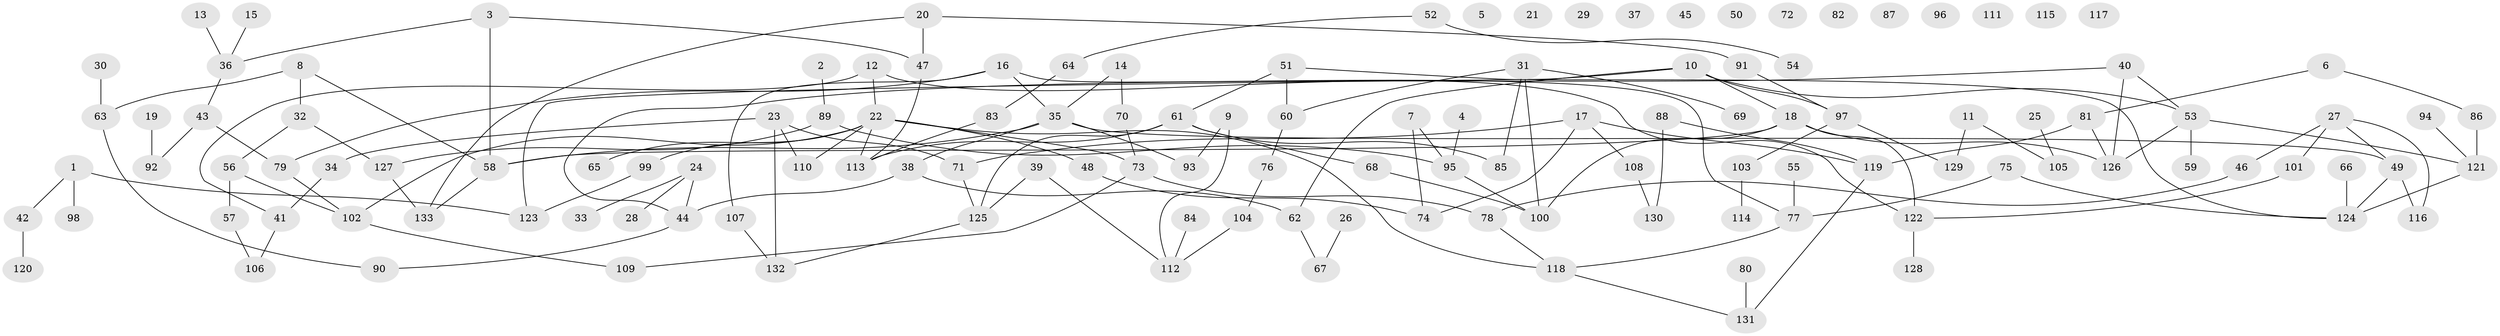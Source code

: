 // coarse degree distribution, {2: 0.21505376344086022, 1: 0.20430107526881722, 3: 0.17204301075268819, 0: 0.13978494623655913, 4: 0.12903225806451613, 6: 0.03225806451612903, 5: 0.07526881720430108, 7: 0.010752688172043012, 8: 0.010752688172043012, 11: 0.010752688172043012}
// Generated by graph-tools (version 1.1) at 2025/16/03/04/25 18:16:44]
// undirected, 133 vertices, 159 edges
graph export_dot {
graph [start="1"]
  node [color=gray90,style=filled];
  1;
  2;
  3;
  4;
  5;
  6;
  7;
  8;
  9;
  10;
  11;
  12;
  13;
  14;
  15;
  16;
  17;
  18;
  19;
  20;
  21;
  22;
  23;
  24;
  25;
  26;
  27;
  28;
  29;
  30;
  31;
  32;
  33;
  34;
  35;
  36;
  37;
  38;
  39;
  40;
  41;
  42;
  43;
  44;
  45;
  46;
  47;
  48;
  49;
  50;
  51;
  52;
  53;
  54;
  55;
  56;
  57;
  58;
  59;
  60;
  61;
  62;
  63;
  64;
  65;
  66;
  67;
  68;
  69;
  70;
  71;
  72;
  73;
  74;
  75;
  76;
  77;
  78;
  79;
  80;
  81;
  82;
  83;
  84;
  85;
  86;
  87;
  88;
  89;
  90;
  91;
  92;
  93;
  94;
  95;
  96;
  97;
  98;
  99;
  100;
  101;
  102;
  103;
  104;
  105;
  106;
  107;
  108;
  109;
  110;
  111;
  112;
  113;
  114;
  115;
  116;
  117;
  118;
  119;
  120;
  121;
  122;
  123;
  124;
  125;
  126;
  127;
  128;
  129;
  130;
  131;
  132;
  133;
  1 -- 42;
  1 -- 98;
  1 -- 123;
  2 -- 89;
  3 -- 36;
  3 -- 47;
  3 -- 58;
  4 -- 95;
  6 -- 81;
  6 -- 86;
  7 -- 74;
  7 -- 95;
  8 -- 32;
  8 -- 58;
  8 -- 63;
  9 -- 93;
  9 -- 112;
  10 -- 18;
  10 -- 53;
  10 -- 62;
  10 -- 97;
  10 -- 123;
  11 -- 105;
  11 -- 129;
  12 -- 22;
  12 -- 41;
  12 -- 122;
  13 -- 36;
  14 -- 35;
  14 -- 70;
  15 -- 36;
  16 -- 35;
  16 -- 77;
  16 -- 79;
  16 -- 107;
  17 -- 71;
  17 -- 74;
  17 -- 108;
  17 -- 119;
  18 -- 58;
  18 -- 100;
  18 -- 122;
  18 -- 126;
  19 -- 92;
  20 -- 47;
  20 -- 91;
  20 -- 133;
  22 -- 48;
  22 -- 65;
  22 -- 73;
  22 -- 99;
  22 -- 102;
  22 -- 110;
  22 -- 113;
  22 -- 118;
  23 -- 34;
  23 -- 71;
  23 -- 110;
  23 -- 132;
  24 -- 28;
  24 -- 33;
  24 -- 44;
  25 -- 105;
  26 -- 67;
  27 -- 46;
  27 -- 49;
  27 -- 101;
  27 -- 116;
  30 -- 63;
  31 -- 60;
  31 -- 69;
  31 -- 85;
  31 -- 100;
  32 -- 56;
  32 -- 127;
  34 -- 41;
  35 -- 38;
  35 -- 49;
  35 -- 58;
  35 -- 93;
  36 -- 43;
  38 -- 44;
  38 -- 62;
  39 -- 112;
  39 -- 125;
  40 -- 44;
  40 -- 53;
  40 -- 126;
  41 -- 106;
  42 -- 120;
  43 -- 79;
  43 -- 92;
  44 -- 90;
  46 -- 78;
  47 -- 113;
  48 -- 74;
  49 -- 116;
  49 -- 124;
  51 -- 60;
  51 -- 61;
  51 -- 124;
  52 -- 54;
  52 -- 64;
  53 -- 59;
  53 -- 121;
  53 -- 126;
  55 -- 77;
  56 -- 57;
  56 -- 102;
  57 -- 106;
  58 -- 133;
  60 -- 76;
  61 -- 68;
  61 -- 85;
  61 -- 113;
  61 -- 125;
  62 -- 67;
  63 -- 90;
  64 -- 83;
  66 -- 124;
  68 -- 100;
  70 -- 73;
  71 -- 125;
  73 -- 78;
  73 -- 109;
  75 -- 77;
  75 -- 124;
  76 -- 104;
  77 -- 118;
  78 -- 118;
  79 -- 102;
  80 -- 131;
  81 -- 119;
  81 -- 126;
  83 -- 113;
  84 -- 112;
  86 -- 121;
  88 -- 119;
  88 -- 130;
  89 -- 95;
  89 -- 127;
  91 -- 97;
  94 -- 121;
  95 -- 100;
  97 -- 103;
  97 -- 129;
  99 -- 123;
  101 -- 122;
  102 -- 109;
  103 -- 114;
  104 -- 112;
  107 -- 132;
  108 -- 130;
  118 -- 131;
  119 -- 131;
  121 -- 124;
  122 -- 128;
  125 -- 132;
  127 -- 133;
}
